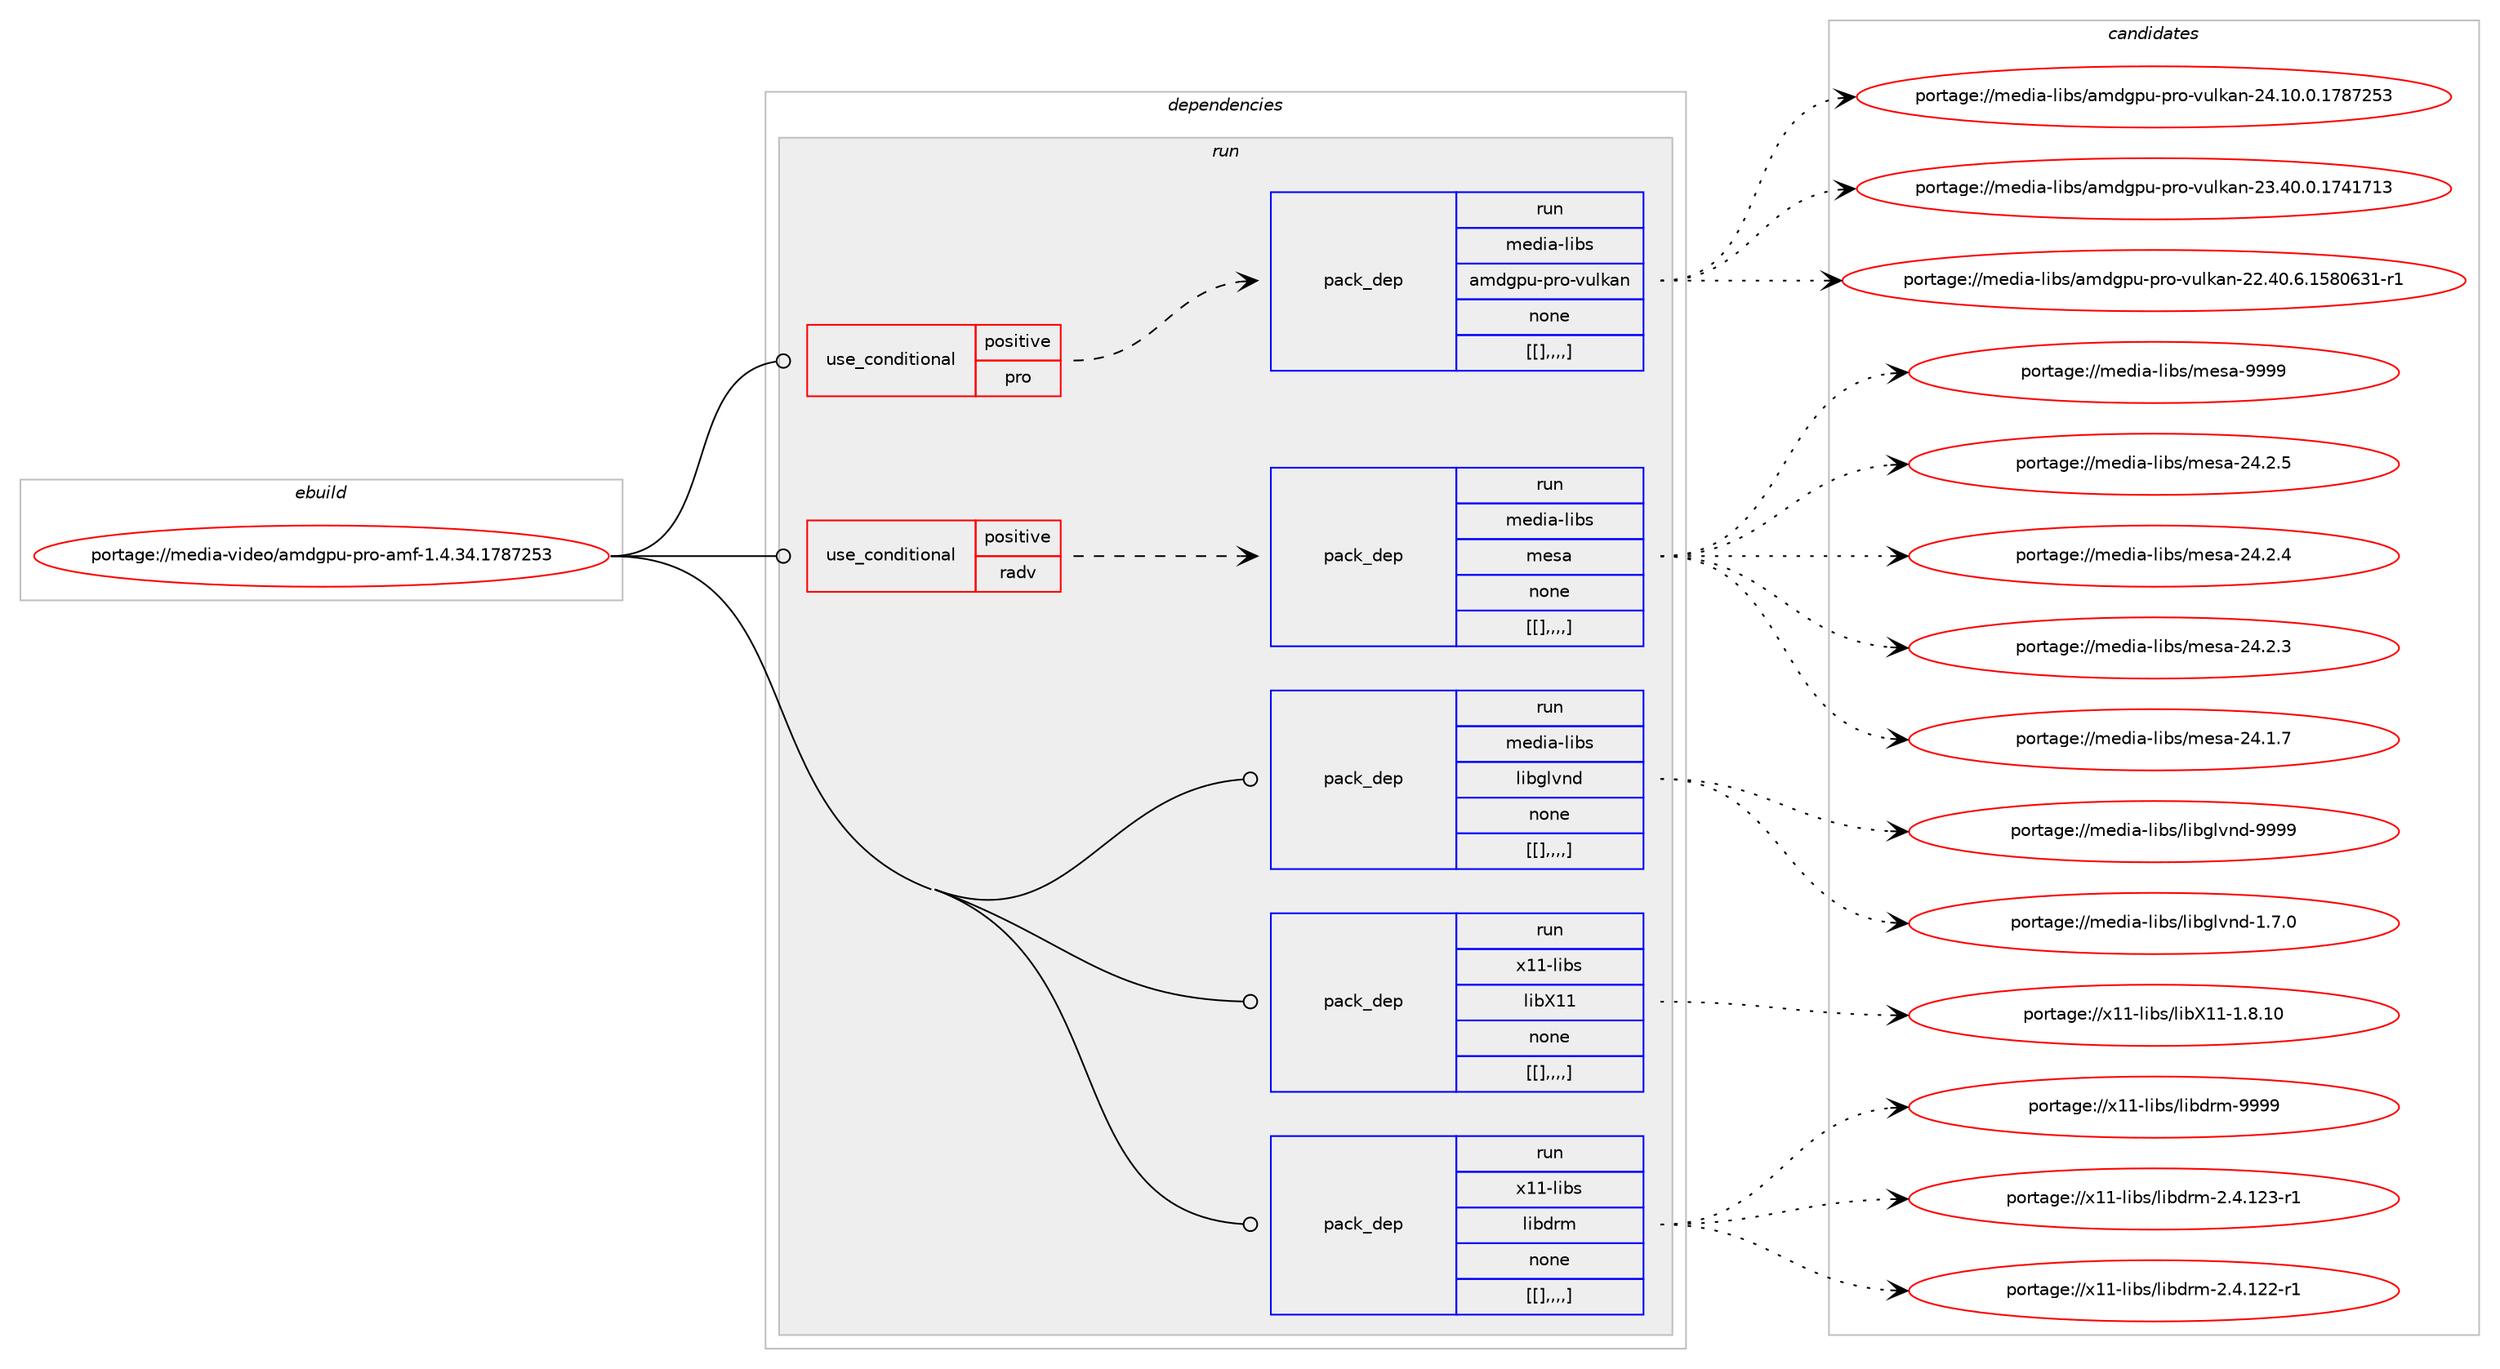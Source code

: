 digraph prolog {

# *************
# Graph options
# *************

newrank=true;
concentrate=true;
compound=true;
graph [rankdir=LR,fontname=Helvetica,fontsize=10,ranksep=1.5];#, ranksep=2.5, nodesep=0.2];
edge  [arrowhead=vee];
node  [fontname=Helvetica,fontsize=10];

# **********
# The ebuild
# **********

subgraph cluster_leftcol {
color=gray;
label=<<i>ebuild</i>>;
id [label="portage://media-video/amdgpu-pro-amf-1.4.34.1787253", color=red, width=4, href="../media-video/amdgpu-pro-amf-1.4.34.1787253.svg"];
}

# ****************
# The dependencies
# ****************

subgraph cluster_midcol {
color=gray;
label=<<i>dependencies</i>>;
subgraph cluster_compile {
fillcolor="#eeeeee";
style=filled;
label=<<i>compile</i>>;
}
subgraph cluster_compileandrun {
fillcolor="#eeeeee";
style=filled;
label=<<i>compile and run</i>>;
}
subgraph cluster_run {
fillcolor="#eeeeee";
style=filled;
label=<<i>run</i>>;
subgraph cond87964 {
dependency345387 [label=<<TABLE BORDER="0" CELLBORDER="1" CELLSPACING="0" CELLPADDING="4"><TR><TD ROWSPAN="3" CELLPADDING="10">use_conditional</TD></TR><TR><TD>positive</TD></TR><TR><TD>pro</TD></TR></TABLE>>, shape=none, color=red];
subgraph pack254654 {
dependency345411 [label=<<TABLE BORDER="0" CELLBORDER="1" CELLSPACING="0" CELLPADDING="4" WIDTH="220"><TR><TD ROWSPAN="6" CELLPADDING="30">pack_dep</TD></TR><TR><TD WIDTH="110">run</TD></TR><TR><TD>media-libs</TD></TR><TR><TD>amdgpu-pro-vulkan</TD></TR><TR><TD>none</TD></TR><TR><TD>[[],,,,]</TD></TR></TABLE>>, shape=none, color=blue];
}
dependency345387:e -> dependency345411:w [weight=20,style="dashed",arrowhead="vee"];
}
id:e -> dependency345387:w [weight=20,style="solid",arrowhead="odot"];
subgraph cond87982 {
dependency345510 [label=<<TABLE BORDER="0" CELLBORDER="1" CELLSPACING="0" CELLPADDING="4"><TR><TD ROWSPAN="3" CELLPADDING="10">use_conditional</TD></TR><TR><TD>positive</TD></TR><TR><TD>radv</TD></TR></TABLE>>, shape=none, color=red];
subgraph pack254741 {
dependency345512 [label=<<TABLE BORDER="0" CELLBORDER="1" CELLSPACING="0" CELLPADDING="4" WIDTH="220"><TR><TD ROWSPAN="6" CELLPADDING="30">pack_dep</TD></TR><TR><TD WIDTH="110">run</TD></TR><TR><TD>media-libs</TD></TR><TR><TD>mesa</TD></TR><TR><TD>none</TD></TR><TR><TD>[[],,,,]</TD></TR></TABLE>>, shape=none, color=blue];
}
dependency345510:e -> dependency345512:w [weight=20,style="dashed",arrowhead="vee"];
}
id:e -> dependency345510:w [weight=20,style="solid",arrowhead="odot"];
subgraph pack254760 {
dependency345544 [label=<<TABLE BORDER="0" CELLBORDER="1" CELLSPACING="0" CELLPADDING="4" WIDTH="220"><TR><TD ROWSPAN="6" CELLPADDING="30">pack_dep</TD></TR><TR><TD WIDTH="110">run</TD></TR><TR><TD>media-libs</TD></TR><TR><TD>libglvnd</TD></TR><TR><TD>none</TD></TR><TR><TD>[[],,,,]</TD></TR></TABLE>>, shape=none, color=blue];
}
id:e -> dependency345544:w [weight=20,style="solid",arrowhead="odot"];
subgraph pack254813 {
dependency345629 [label=<<TABLE BORDER="0" CELLBORDER="1" CELLSPACING="0" CELLPADDING="4" WIDTH="220"><TR><TD ROWSPAN="6" CELLPADDING="30">pack_dep</TD></TR><TR><TD WIDTH="110">run</TD></TR><TR><TD>x11-libs</TD></TR><TR><TD>libX11</TD></TR><TR><TD>none</TD></TR><TR><TD>[[],,,,]</TD></TR></TABLE>>, shape=none, color=blue];
}
id:e -> dependency345629:w [weight=20,style="solid",arrowhead="odot"];
subgraph pack254832 {
dependency345650 [label=<<TABLE BORDER="0" CELLBORDER="1" CELLSPACING="0" CELLPADDING="4" WIDTH="220"><TR><TD ROWSPAN="6" CELLPADDING="30">pack_dep</TD></TR><TR><TD WIDTH="110">run</TD></TR><TR><TD>x11-libs</TD></TR><TR><TD>libdrm</TD></TR><TR><TD>none</TD></TR><TR><TD>[[],,,,]</TD></TR></TABLE>>, shape=none, color=blue];
}
id:e -> dependency345650:w [weight=20,style="solid",arrowhead="odot"];
}
}

# **************
# The candidates
# **************

subgraph cluster_choices {
rank=same;
color=gray;
label=<<i>candidates</i>>;

subgraph choice253621 {
color=black;
nodesep=1;
choice109101100105974510810598115479710910010311211745112114111451181171081079711045505246494846484649555655505351 [label="portage://media-libs/amdgpu-pro-vulkan-24.10.0.1787253", color=red, width=4,href="../media-libs/amdgpu-pro-vulkan-24.10.0.1787253.svg"];
choice109101100105974510810598115479710910010311211745112114111451181171081079711045505146524846484649555249554951 [label="portage://media-libs/amdgpu-pro-vulkan-23.40.0.1741713", color=red, width=4,href="../media-libs/amdgpu-pro-vulkan-23.40.0.1741713.svg"];
choice1091011001059745108105981154797109100103112117451121141114511811710810797110455050465248465446495356485451494511449 [label="portage://media-libs/amdgpu-pro-vulkan-22.40.6.1580631-r1", color=red, width=4,href="../media-libs/amdgpu-pro-vulkan-22.40.6.1580631-r1.svg"];
dependency345411:e -> choice109101100105974510810598115479710910010311211745112114111451181171081079711045505246494846484649555655505351:w [style=dotted,weight="100"];
dependency345411:e -> choice109101100105974510810598115479710910010311211745112114111451181171081079711045505146524846484649555249554951:w [style=dotted,weight="100"];
dependency345411:e -> choice1091011001059745108105981154797109100103112117451121141114511811710810797110455050465248465446495356485451494511449:w [style=dotted,weight="100"];
}
subgraph choice253626 {
color=black;
nodesep=1;
choice10910110010597451081059811547109101115974557575757 [label="portage://media-libs/mesa-9999", color=red, width=4,href="../media-libs/mesa-9999.svg"];
choice109101100105974510810598115471091011159745505246504653 [label="portage://media-libs/mesa-24.2.5", color=red, width=4,href="../media-libs/mesa-24.2.5.svg"];
choice109101100105974510810598115471091011159745505246504652 [label="portage://media-libs/mesa-24.2.4", color=red, width=4,href="../media-libs/mesa-24.2.4.svg"];
choice109101100105974510810598115471091011159745505246504651 [label="portage://media-libs/mesa-24.2.3", color=red, width=4,href="../media-libs/mesa-24.2.3.svg"];
choice109101100105974510810598115471091011159745505246494655 [label="portage://media-libs/mesa-24.1.7", color=red, width=4,href="../media-libs/mesa-24.1.7.svg"];
dependency345512:e -> choice10910110010597451081059811547109101115974557575757:w [style=dotted,weight="100"];
dependency345512:e -> choice109101100105974510810598115471091011159745505246504653:w [style=dotted,weight="100"];
dependency345512:e -> choice109101100105974510810598115471091011159745505246504652:w [style=dotted,weight="100"];
dependency345512:e -> choice109101100105974510810598115471091011159745505246504651:w [style=dotted,weight="100"];
dependency345512:e -> choice109101100105974510810598115471091011159745505246494655:w [style=dotted,weight="100"];
}
subgraph choice253628 {
color=black;
nodesep=1;
choice10910110010597451081059811547108105981031081181101004557575757 [label="portage://media-libs/libglvnd-9999", color=red, width=4,href="../media-libs/libglvnd-9999.svg"];
choice1091011001059745108105981154710810598103108118110100454946554648 [label="portage://media-libs/libglvnd-1.7.0", color=red, width=4,href="../media-libs/libglvnd-1.7.0.svg"];
dependency345544:e -> choice10910110010597451081059811547108105981031081181101004557575757:w [style=dotted,weight="100"];
dependency345544:e -> choice1091011001059745108105981154710810598103108118110100454946554648:w [style=dotted,weight="100"];
}
subgraph choice253669 {
color=black;
nodesep=1;
choice12049494510810598115471081059888494945494656464948 [label="portage://x11-libs/libX11-1.8.10", color=red, width=4,href="../x11-libs/libX11-1.8.10.svg"];
dependency345629:e -> choice12049494510810598115471081059888494945494656464948:w [style=dotted,weight="100"];
}
subgraph choice253707 {
color=black;
nodesep=1;
choice1204949451081059811547108105981001141094557575757 [label="portage://x11-libs/libdrm-9999", color=red, width=4,href="../x11-libs/libdrm-9999.svg"];
choice12049494510810598115471081059810011410945504652464950514511449 [label="portage://x11-libs/libdrm-2.4.123-r1", color=red, width=4,href="../x11-libs/libdrm-2.4.123-r1.svg"];
choice12049494510810598115471081059810011410945504652464950504511449 [label="portage://x11-libs/libdrm-2.4.122-r1", color=red, width=4,href="../x11-libs/libdrm-2.4.122-r1.svg"];
dependency345650:e -> choice1204949451081059811547108105981001141094557575757:w [style=dotted,weight="100"];
dependency345650:e -> choice12049494510810598115471081059810011410945504652464950514511449:w [style=dotted,weight="100"];
dependency345650:e -> choice12049494510810598115471081059810011410945504652464950504511449:w [style=dotted,weight="100"];
}
}

}
